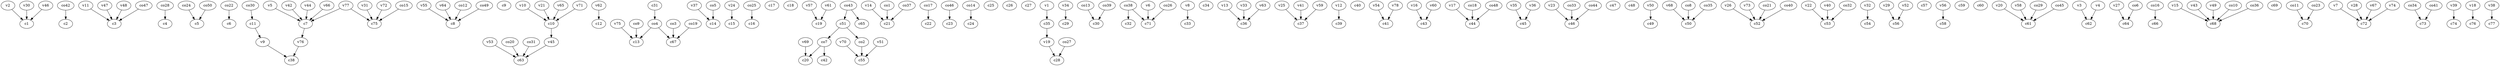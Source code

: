strict digraph  {
c1;
c2;
c3;
c4;
c5;
c6;
c7;
c8;
c9;
c10;
c11;
c12;
c13;
c14;
c15;
c16;
c17;
c18;
c19;
c20;
c21;
c22;
c23;
c24;
c25;
c26;
c27;
c28;
c29;
c30;
c31;
c32;
c33;
c34;
c35;
c36;
c37;
c38;
c39;
c40;
c41;
c42;
c43;
c44;
c45;
c46;
c47;
c48;
c49;
c50;
c51;
c52;
c53;
c54;
c55;
c56;
c57;
c58;
c59;
c60;
c61;
c62;
c63;
c64;
c65;
c66;
c67;
c68;
c69;
c70;
c71;
c72;
c73;
c74;
c75;
c76;
c77;
v1;
v2;
v3;
v4;
v5;
v6;
v7;
v8;
v9;
v10;
v11;
v12;
v13;
v14;
v15;
v16;
v17;
v18;
v19;
v20;
v21;
v22;
v23;
v24;
v25;
v26;
v27;
v28;
v29;
v30;
v31;
v32;
v33;
v34;
v35;
v36;
v37;
v38;
v39;
v40;
v41;
v42;
v43;
v44;
v45;
v46;
v47;
v48;
v49;
v50;
v51;
v52;
v53;
v54;
v55;
v56;
v57;
v58;
v59;
v60;
v61;
v62;
v63;
v64;
v65;
v66;
v67;
v68;
v69;
v70;
v71;
v72;
v73;
v74;
v75;
v76;
v77;
v78;
co1;
co2;
co3;
co4;
co5;
co6;
co7;
co8;
co9;
co10;
co11;
co12;
co13;
co14;
co15;
co16;
co17;
co18;
co19;
co20;
co21;
co22;
co23;
co24;
co25;
co26;
co27;
co28;
co29;
co30;
co31;
co32;
co33;
co34;
co35;
co36;
co37;
co38;
co39;
co40;
co41;
co42;
co43;
co44;
co45;
co46;
co47;
co48;
co49;
co50;
c7 -> v76  [weight=1];
c10 -> v45  [weight=1];
c11 -> v9  [weight=1];
c31 -> co4  [weight=1];
c35 -> v19  [weight=1];
c51 -> co7  [weight=1];
c51 -> co2  [weight=1];
v1 -> c35  [weight=1];
v2 -> c1  [weight=1];
v3 -> c62  [weight=1];
v4 -> c62  [weight=1];
v5 -> c7  [weight=1];
v6 -> c71  [weight=1];
v7 -> c72  [weight=1];
v8 -> c33  [weight=1];
v9 -> c38  [weight=1];
v10 -> c10  [weight=1];
v11 -> c3  [weight=1];
v12 -> c39  [weight=1];
v13 -> c36  [weight=1];
v14 -> c21  [weight=1];
v15 -> c68  [weight=1];
v16 -> c43  [weight=1];
v17 -> c44  [weight=1];
v18 -> c76  [weight=1];
v19 -> c28  [weight=1];
v20 -> c61  [weight=1];
v21 -> c10  [weight=1];
v22 -> c53  [weight=1];
v23 -> c46  [weight=1];
v24 -> c15  [weight=1];
v25 -> c37  [weight=1];
v26 -> c52  [weight=1];
v27 -> c64  [weight=1];
v28 -> c72  [weight=1];
v29 -> c56  [weight=1];
v30 -> c1  [weight=1];
v31 -> c75  [weight=1];
v32 -> c54  [weight=1];
v33 -> c36  [weight=1];
v34 -> c29  [weight=1];
v35 -> c45  [weight=1];
v36 -> c45  [weight=1];
v37 -> c14  [weight=1];
v38 -> c77  [weight=1];
v39 -> c74  [weight=1];
v40 -> c53  [weight=1];
v41 -> c37  [weight=1];
v42 -> c7  [weight=1];
v43 -> c68  [weight=1];
v44 -> c7  [weight=1];
v45 -> c63  [weight=1];
v46 -> c1  [weight=1];
v47 -> c3  [weight=1];
v48 -> c3  [weight=1];
v49 -> c68  [weight=1];
v50 -> c49  [weight=1];
v51 -> c55  [weight=1];
v52 -> c56  [weight=1];
v53 -> c63  [weight=1];
v54 -> c41  [weight=1];
v55 -> c8  [weight=1];
v56 -> c58  [weight=1];
v57 -> c19  [weight=1];
v58 -> c61  [weight=1];
v59 -> c37  [weight=1];
v60 -> c43  [weight=1];
v61 -> c19  [weight=1];
v62 -> c12  [weight=1];
v63 -> c36  [weight=1];
v64 -> c8  [weight=1];
v65 -> c10  [weight=1];
v66 -> c7  [weight=1];
v67 -> c72  [weight=1];
v68 -> c50  [weight=1];
v69 -> c20  [weight=1];
v70 -> c55  [weight=1];
v71 -> c10  [weight=1];
v72 -> c75  [weight=1];
v73 -> c52  [weight=1];
v74 -> c72  [weight=1];
v75 -> c13  [weight=1];
v76 -> c38  [weight=1];
v77 -> c7  [weight=1];
v77 -> c75  [weight=1];
v78 -> c41  [weight=1];
co1 -> c21  [weight=1];
co2 -> c55  [weight=1];
co3 -> c67  [weight=1];
co4 -> c13  [weight=1];
co4 -> c67  [weight=1];
co5 -> c14  [weight=1];
co6 -> c64  [weight=1];
co7 -> c42  [weight=1];
co7 -> c20  [weight=1];
co8 -> c50  [weight=1];
co9 -> c13  [weight=1];
co10 -> c68  [weight=1];
co11 -> c70  [weight=1];
co12 -> c8  [weight=1];
co13 -> c30  [weight=1];
co14 -> c24  [weight=1];
co15 -> c75  [weight=1];
co16 -> c66  [weight=1];
co17 -> c22  [weight=1];
co18 -> c44  [weight=1];
co19 -> c67  [weight=1];
co20 -> c63  [weight=1];
co21 -> c52  [weight=1];
co22 -> c6  [weight=1];
co23 -> c70  [weight=1];
co24 -> c5  [weight=1];
co25 -> c16  [weight=1];
co26 -> c71  [weight=1];
co27 -> c28  [weight=1];
co28 -> c4  [weight=1];
co29 -> c61  [weight=1];
co30 -> c11  [weight=1];
co31 -> c63  [weight=1];
co32 -> c53  [weight=1];
co33 -> c46  [weight=1];
co34 -> c73  [weight=1];
co35 -> c50  [weight=1];
co36 -> c68  [weight=1];
co37 -> c21  [weight=1];
co38 -> c32  [weight=1];
co38 -> c71  [weight=1];
co39 -> c30  [weight=1];
co40 -> c52  [weight=1];
co41 -> c73  [weight=1];
co42 -> c2  [weight=1];
co43 -> c51  [weight=1];
co43 -> c65  [weight=1];
co44 -> c46  [weight=1];
co45 -> c61  [weight=1];
co46 -> c23  [weight=1];
co47 -> c3  [weight=1];
co48 -> c44  [weight=1];
co49 -> c8  [weight=1];
co50 -> c5  [weight=1];
}
